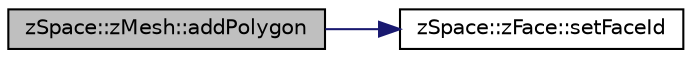 digraph "zSpace::zMesh::addPolygon"
{
 // LATEX_PDF_SIZE
  edge [fontname="Helvetica",fontsize="10",labelfontname="Helvetica",labelfontsize="10"];
  node [fontname="Helvetica",fontsize="10",shape=record];
  rankdir="LR";
  Node45 [label="zSpace::zMesh::addPolygon",height=0.2,width=0.4,color="black", fillcolor="grey75", style="filled", fontcolor="black",tooltip="This method adds a face with null edge pointer to the faces array."];
  Node45 -> Node46 [color="midnightblue",fontsize="10",style="solid",fontname="Helvetica"];
  Node46 [label="zSpace::zFace::setFaceId",height=0.2,width=0.4,color="black", fillcolor="white", style="filled",URL="$classz_space_1_1z_face.html#a86c38a1ccc49701e0f35eb2c64a13b8a",tooltip="This method sets the faceId of current zFace to the the input value."];
}
